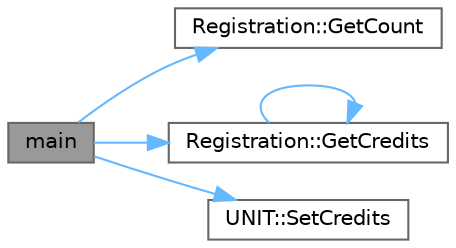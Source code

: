 digraph "main"
{
 // LATEX_PDF_SIZE
  bgcolor="transparent";
  edge [fontname=Helvetica,fontsize=10,labelfontname=Helvetica,labelfontsize=10];
  node [fontname=Helvetica,fontsize=10,shape=box,height=0.2,width=0.4];
  rankdir="LR";
  Node1 [label="main",height=0.2,width=0.4,color="gray40", fillcolor="grey60", style="filled", fontcolor="black",tooltip=" "];
  Node1 -> Node2 [color="steelblue1",style="solid"];
  Node2 [label="Registration::GetCount",height=0.2,width=0.4,color="grey40", fillcolor="white", style="filled",URL="$class_registration.html#a729a2d6ae08aefd2dbe10ec7b3e5ce48",tooltip=" "];
  Node1 -> Node3 [color="steelblue1",style="solid"];
  Node3 [label="Registration::GetCredits",height=0.2,width=0.4,color="grey40", fillcolor="white", style="filled",URL="$class_registration.html#a72a5cc800d9551d69e4c201cd9f07ccd",tooltip=" "];
  Node3 -> Node3 [color="steelblue1",style="solid"];
  Node1 -> Node4 [color="steelblue1",style="solid"];
  Node4 [label="UNIT::SetCredits",height=0.2,width=0.4,color="grey40", fillcolor="white", style="filled",URL="$class_u_n_i_t.html#a3a62357ef4380e0740f60d447d3b2d16",tooltip=" "];
}
